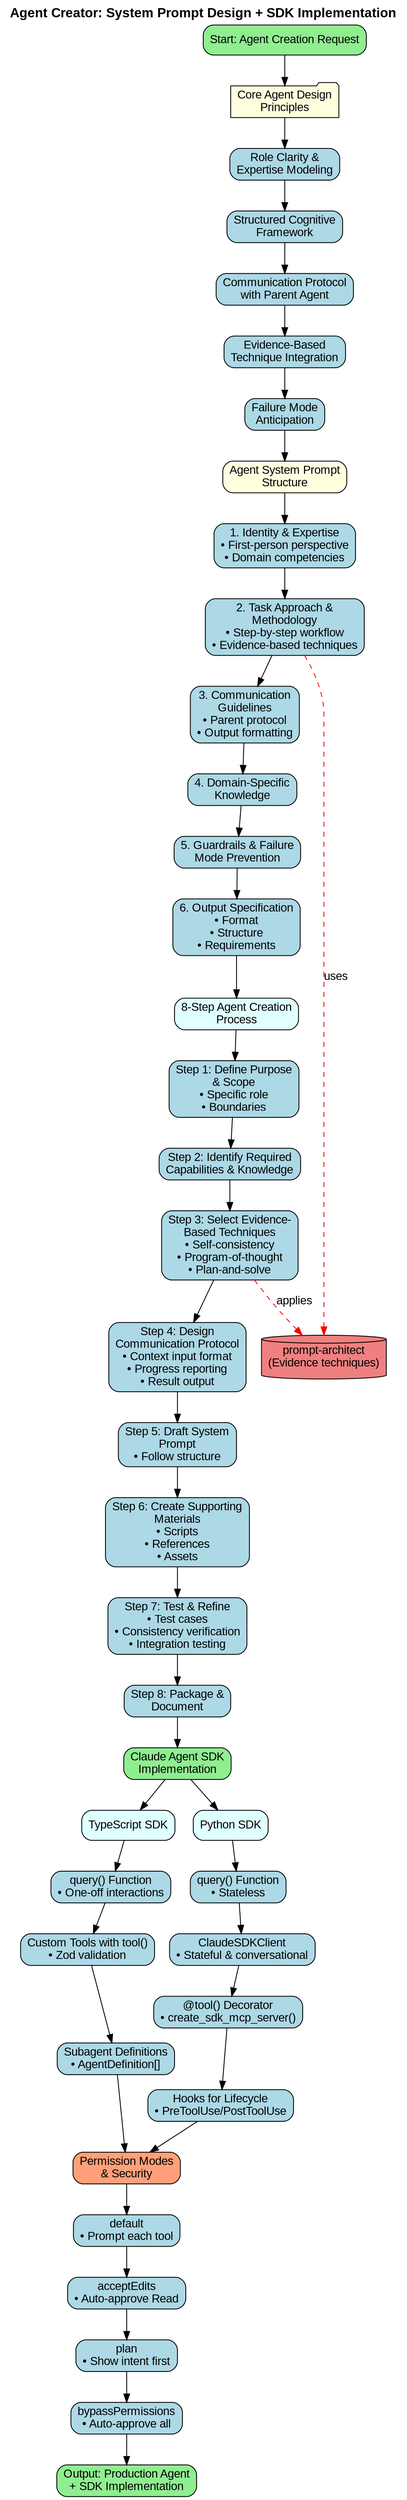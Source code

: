 digraph AgentCreator {
    rankdir=TB;
    node [shape=box, style="rounded,filled", fillcolor=lightblue, fontname="Arial"];
    edge [fontname="Arial"];

    start [label="Start: Agent Creation Request", fillcolor=lightgreen];

    // Design Principles
    principles [label="Core Agent Design\nPrinciples", fillcolor=lightyellow, shape=folder];
    pr1 [label="Role Clarity &\nExpertise Modeling"];
    pr2 [label="Structured Cognitive\nFramework"];
    pr3 [label="Communication Protocol\nwith Parent Agent"];
    pr4 [label="Evidence-Based\nTechnique Integration"];
    pr5 [label="Failure Mode\nAnticipation"];

    // System Prompt Structure
    structure [label="Agent System Prompt\nStructure", fillcolor=lightyellow];
    s1 [label="1. Identity & Expertise\n• First-person perspective\n• Domain competencies"];
    s2 [label="2. Task Approach &\nMethodology\n• Step-by-step workflow\n• Evidence-based techniques"];
    s3 [label="3. Communication\nGuidelines\n• Parent protocol\n• Output formatting"];
    s4 [label="4. Domain-Specific\nKnowledge"];
    s5 [label="5. Guardrails & Failure\nMode Prevention"];
    s6 [label="6. Output Specification\n• Format\n• Structure\n• Requirements"];

    // 8-Step Process
    process [label="8-Step Agent Creation\nProcess", fillcolor=lightcyan];
    step1 [label="Step 1: Define Purpose\n& Scope\n• Specific role\n• Boundaries"];
    step2 [label="Step 2: Identify Required\nCapabilities & Knowledge"];
    step3 [label="Step 3: Select Evidence-\nBased Techniques\n• Self-consistency\n• Program-of-thought\n• Plan-and-solve"];
    step4 [label="Step 4: Design\nCommunication Protocol\n• Context input format\n• Progress reporting\n• Result output"];
    step5 [label="Step 5: Draft System\nPrompt\n• Follow structure"];
    step6 [label="Step 6: Create Supporting\nMaterials\n• Scripts\n• References\n• Assets"];
    step7 [label="Step 7: Test & Refine\n• Test cases\n• Consistency verification\n• Integration testing"];
    step8 [label="Step 8: Package &\nDocument"];

    // Claude Agent SDK Implementation
    sdk [label="Claude Agent SDK\nImplementation", fillcolor=lightgreen];
    sdk_ts [label="TypeScript SDK", fillcolor=lightcyan];
    ts_query [label="query() Function\n• One-off interactions"];
    ts_tools [label="Custom Tools with tool()\n• Zod validation"];
    ts_subagents [label="Subagent Definitions\n• AgentDefinition[]"];

    sdk_py [label="Python SDK", fillcolor=lightcyan];
    py_query [label="query() Function\n• Stateless"];
    py_client [label="ClaudeSDKClient\n• Stateful & conversational"];
    py_tools [label="@tool() Decorator\n• create_sdk_mcp_server()"];
    py_hooks [label="Hooks for Lifecycle\n• PreToolUse/PostToolUse"];

    // Permission & Security
    permissions [label="Permission Modes\n& Security", fillcolor=lightsalmon];
    pm_default [label="default\n• Prompt each tool"];
    pm_acceptedits [label="acceptEdits\n• Auto-approve Read"];
    pm_plan [label="plan\n• Show intent first"];
    pm_bypass [label="bypassPermissions\n• Auto-approve all"];

    output [label="Output: Production Agent\n+ SDK Implementation", fillcolor=lightgreen];

    // External references
    promptarch [label="prompt-architect\n(Evidence techniques)", shape=cylinder, fillcolor=lightcoral];

    // Flow
    start -> principles;
    principles -> pr1 -> pr2 -> pr3 -> pr4 -> pr5;
    pr5 -> structure;

    structure -> s1 -> s2 -> s3 -> s4 -> s5 -> s6;
    s6 -> process;

    process -> step1 -> step2 -> step3 -> step4 -> step5;
    step5 -> step6 -> step7 -> step8;
    step8 -> sdk;

    sdk -> sdk_ts;
    sdk -> sdk_py;

    sdk_ts -> ts_query -> ts_tools -> ts_subagents;
    sdk_py -> py_query -> py_client -> py_tools -> py_hooks;

    ts_subagents -> permissions;
    py_hooks -> permissions;

    permissions -> pm_default -> pm_acceptedits -> pm_plan -> pm_bypass;
    pm_bypass -> output;

    // Cross-references
    step3 -> promptarch [style=dashed, label="applies", color=red];
    s2 -> promptarch [style=dashed, label="uses", color=red];

    // Labels
    labelloc="t";
    label="Agent Creator: System Prompt Design + SDK Implementation";
    fontsize=16;
    fontname="Arial Bold";
}

